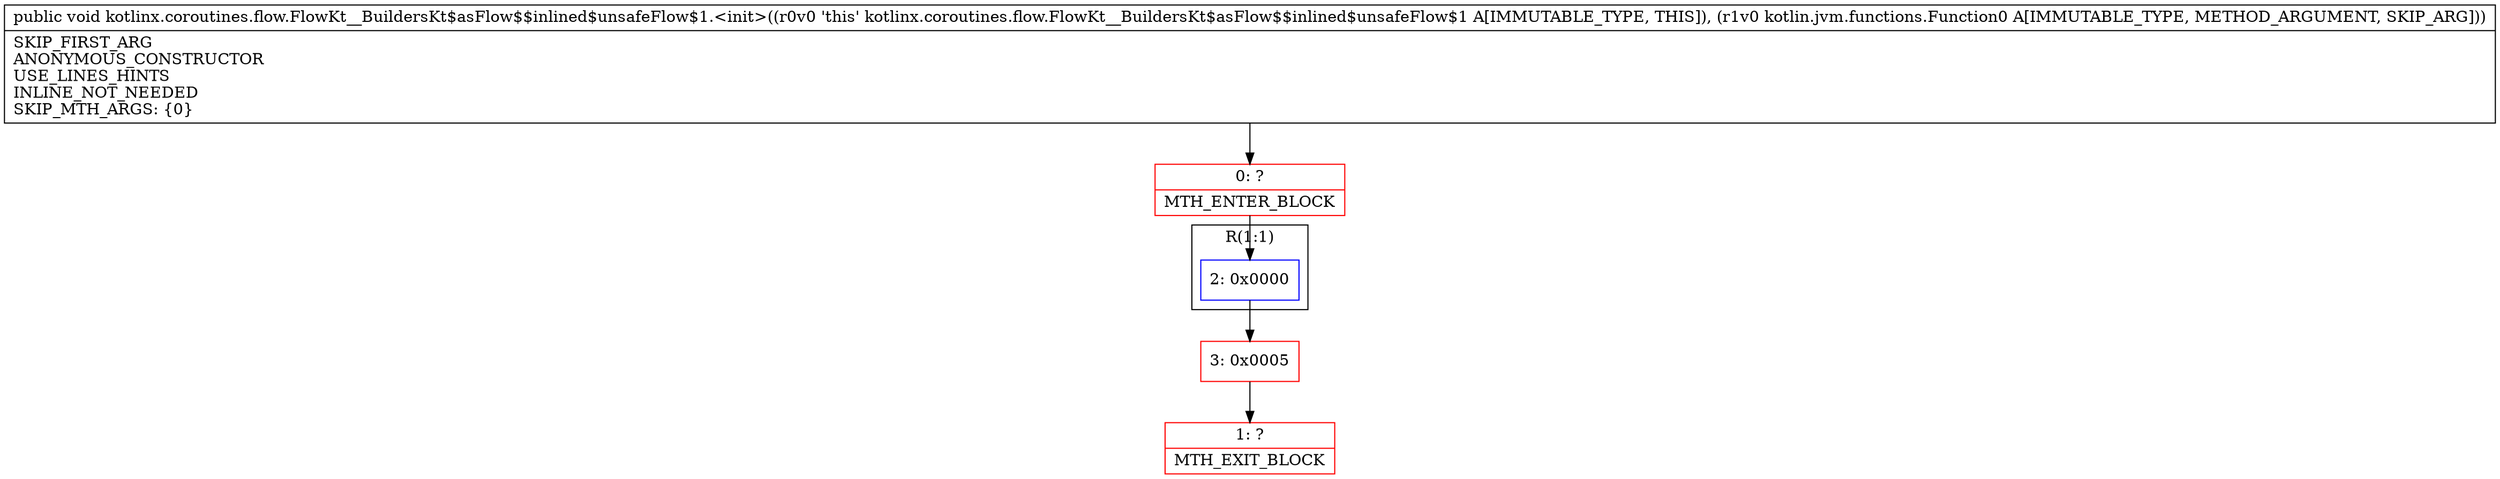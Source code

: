 digraph "CFG forkotlinx.coroutines.flow.FlowKt__BuildersKt$asFlow$$inlined$unsafeFlow$1.\<init\>(Lkotlin\/jvm\/functions\/Function0;)V" {
subgraph cluster_Region_756719126 {
label = "R(1:1)";
node [shape=record,color=blue];
Node_2 [shape=record,label="{2\:\ 0x0000}"];
}
Node_0 [shape=record,color=red,label="{0\:\ ?|MTH_ENTER_BLOCK\l}"];
Node_3 [shape=record,color=red,label="{3\:\ 0x0005}"];
Node_1 [shape=record,color=red,label="{1\:\ ?|MTH_EXIT_BLOCK\l}"];
MethodNode[shape=record,label="{public void kotlinx.coroutines.flow.FlowKt__BuildersKt$asFlow$$inlined$unsafeFlow$1.\<init\>((r0v0 'this' kotlinx.coroutines.flow.FlowKt__BuildersKt$asFlow$$inlined$unsafeFlow$1 A[IMMUTABLE_TYPE, THIS]), (r1v0 kotlin.jvm.functions.Function0 A[IMMUTABLE_TYPE, METHOD_ARGUMENT, SKIP_ARG]))  | SKIP_FIRST_ARG\lANONYMOUS_CONSTRUCTOR\lUSE_LINES_HINTS\lINLINE_NOT_NEEDED\lSKIP_MTH_ARGS: \{0\}\l}"];
MethodNode -> Node_0;Node_2 -> Node_3;
Node_0 -> Node_2;
Node_3 -> Node_1;
}

